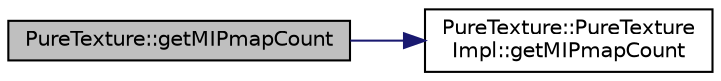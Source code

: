 digraph "PureTexture::getMIPmapCount"
{
 // LATEX_PDF_SIZE
  edge [fontname="Helvetica",fontsize="10",labelfontname="Helvetica",labelfontsize="10"];
  node [fontname="Helvetica",fontsize="10",shape=record];
  rankdir="LR";
  Node1 [label="PureTexture::getMIPmapCount",height=0.2,width=0.4,color="black", fillcolor="grey75", style="filled", fontcolor="black",tooltip="Gets the number of MIP maps."];
  Node1 -> Node2 [color="midnightblue",fontsize="10",style="solid",fontname="Helvetica"];
  Node2 [label="PureTexture::PureTexture\lImpl::getMIPmapCount",height=0.2,width=0.4,color="black", fillcolor="white", style="filled",URL="$class_pure_texture_1_1_pure_texture_impl.html#a689ec7bf35276149cd8cf5ce4e2386bb",tooltip=" "];
}
